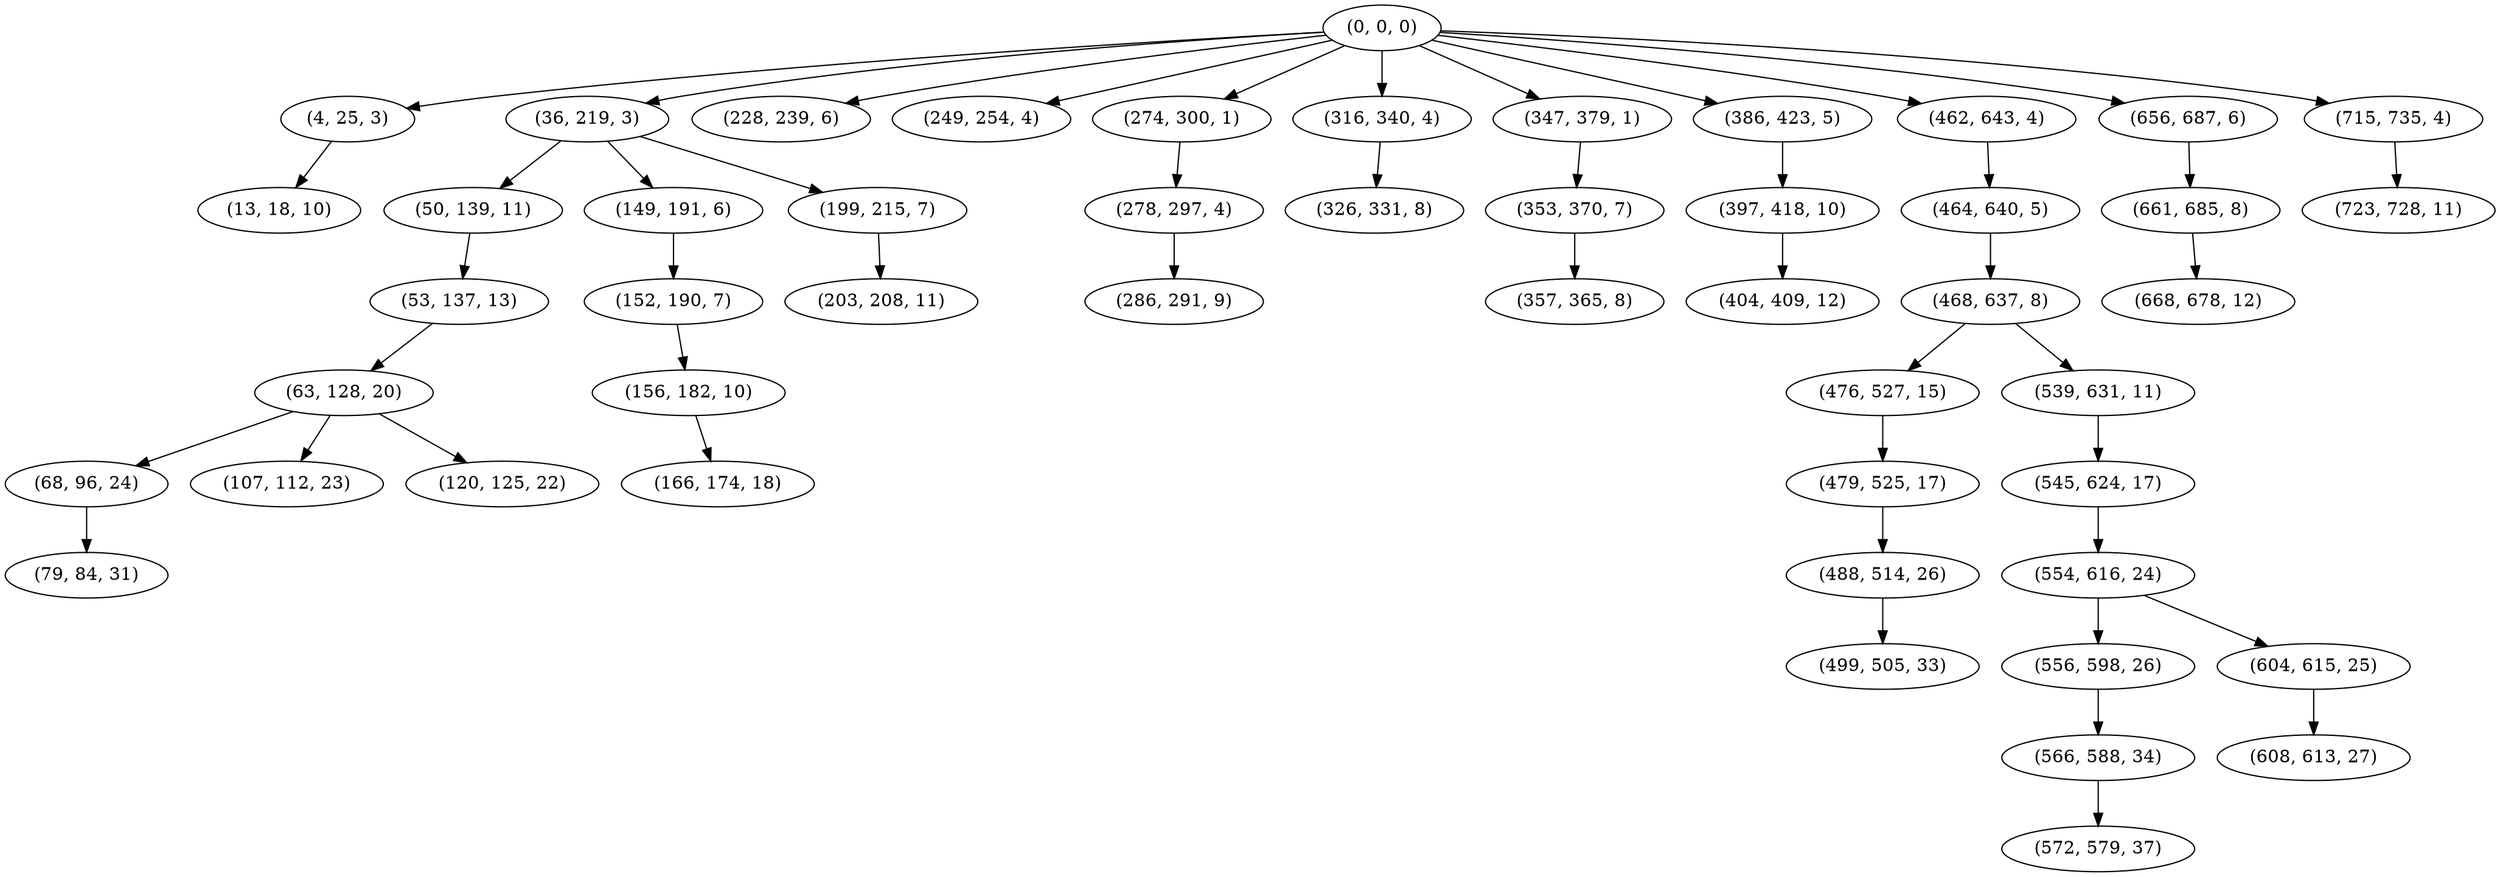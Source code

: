 digraph tree {
    "(0, 0, 0)";
    "(4, 25, 3)";
    "(13, 18, 10)";
    "(36, 219, 3)";
    "(50, 139, 11)";
    "(53, 137, 13)";
    "(63, 128, 20)";
    "(68, 96, 24)";
    "(79, 84, 31)";
    "(107, 112, 23)";
    "(120, 125, 22)";
    "(149, 191, 6)";
    "(152, 190, 7)";
    "(156, 182, 10)";
    "(166, 174, 18)";
    "(199, 215, 7)";
    "(203, 208, 11)";
    "(228, 239, 6)";
    "(249, 254, 4)";
    "(274, 300, 1)";
    "(278, 297, 4)";
    "(286, 291, 9)";
    "(316, 340, 4)";
    "(326, 331, 8)";
    "(347, 379, 1)";
    "(353, 370, 7)";
    "(357, 365, 8)";
    "(386, 423, 5)";
    "(397, 418, 10)";
    "(404, 409, 12)";
    "(462, 643, 4)";
    "(464, 640, 5)";
    "(468, 637, 8)";
    "(476, 527, 15)";
    "(479, 525, 17)";
    "(488, 514, 26)";
    "(499, 505, 33)";
    "(539, 631, 11)";
    "(545, 624, 17)";
    "(554, 616, 24)";
    "(556, 598, 26)";
    "(566, 588, 34)";
    "(572, 579, 37)";
    "(604, 615, 25)";
    "(608, 613, 27)";
    "(656, 687, 6)";
    "(661, 685, 8)";
    "(668, 678, 12)";
    "(715, 735, 4)";
    "(723, 728, 11)";
    "(0, 0, 0)" -> "(4, 25, 3)";
    "(0, 0, 0)" -> "(36, 219, 3)";
    "(0, 0, 0)" -> "(228, 239, 6)";
    "(0, 0, 0)" -> "(249, 254, 4)";
    "(0, 0, 0)" -> "(274, 300, 1)";
    "(0, 0, 0)" -> "(316, 340, 4)";
    "(0, 0, 0)" -> "(347, 379, 1)";
    "(0, 0, 0)" -> "(386, 423, 5)";
    "(0, 0, 0)" -> "(462, 643, 4)";
    "(0, 0, 0)" -> "(656, 687, 6)";
    "(0, 0, 0)" -> "(715, 735, 4)";
    "(4, 25, 3)" -> "(13, 18, 10)";
    "(36, 219, 3)" -> "(50, 139, 11)";
    "(36, 219, 3)" -> "(149, 191, 6)";
    "(36, 219, 3)" -> "(199, 215, 7)";
    "(50, 139, 11)" -> "(53, 137, 13)";
    "(53, 137, 13)" -> "(63, 128, 20)";
    "(63, 128, 20)" -> "(68, 96, 24)";
    "(63, 128, 20)" -> "(107, 112, 23)";
    "(63, 128, 20)" -> "(120, 125, 22)";
    "(68, 96, 24)" -> "(79, 84, 31)";
    "(149, 191, 6)" -> "(152, 190, 7)";
    "(152, 190, 7)" -> "(156, 182, 10)";
    "(156, 182, 10)" -> "(166, 174, 18)";
    "(199, 215, 7)" -> "(203, 208, 11)";
    "(274, 300, 1)" -> "(278, 297, 4)";
    "(278, 297, 4)" -> "(286, 291, 9)";
    "(316, 340, 4)" -> "(326, 331, 8)";
    "(347, 379, 1)" -> "(353, 370, 7)";
    "(353, 370, 7)" -> "(357, 365, 8)";
    "(386, 423, 5)" -> "(397, 418, 10)";
    "(397, 418, 10)" -> "(404, 409, 12)";
    "(462, 643, 4)" -> "(464, 640, 5)";
    "(464, 640, 5)" -> "(468, 637, 8)";
    "(468, 637, 8)" -> "(476, 527, 15)";
    "(468, 637, 8)" -> "(539, 631, 11)";
    "(476, 527, 15)" -> "(479, 525, 17)";
    "(479, 525, 17)" -> "(488, 514, 26)";
    "(488, 514, 26)" -> "(499, 505, 33)";
    "(539, 631, 11)" -> "(545, 624, 17)";
    "(545, 624, 17)" -> "(554, 616, 24)";
    "(554, 616, 24)" -> "(556, 598, 26)";
    "(554, 616, 24)" -> "(604, 615, 25)";
    "(556, 598, 26)" -> "(566, 588, 34)";
    "(566, 588, 34)" -> "(572, 579, 37)";
    "(604, 615, 25)" -> "(608, 613, 27)";
    "(656, 687, 6)" -> "(661, 685, 8)";
    "(661, 685, 8)" -> "(668, 678, 12)";
    "(715, 735, 4)" -> "(723, 728, 11)";
}

